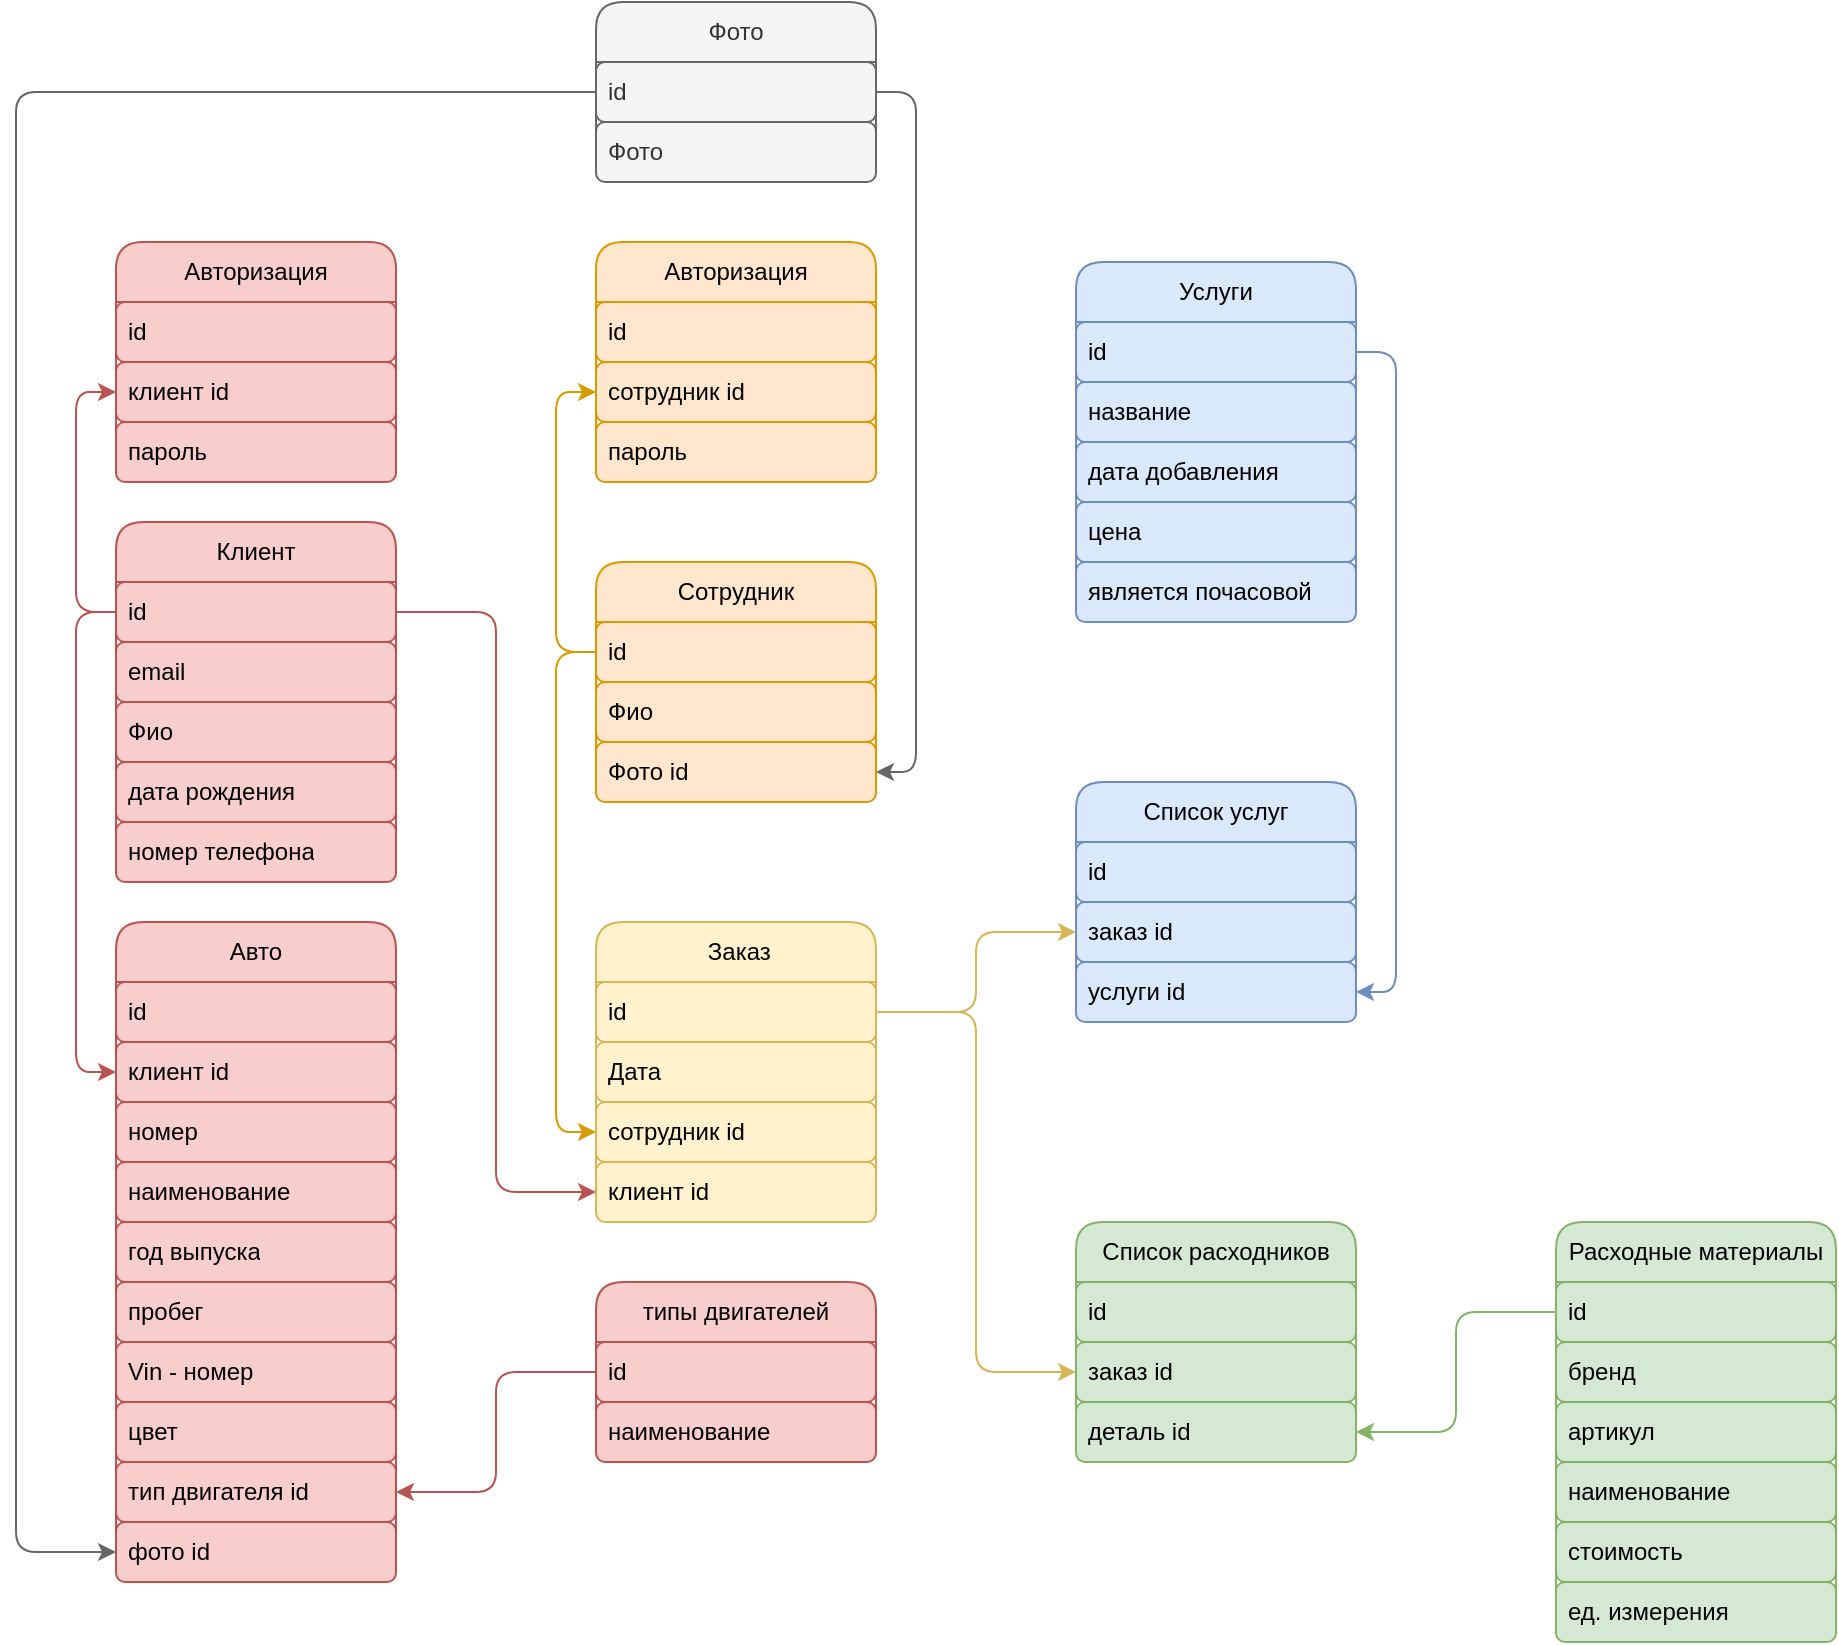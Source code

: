 <mxfile>
    <diagram name="Страница — 1" id="q16hMVxAOnnX4MOy0nK6">
        <mxGraphModel dx="986" dy="388" grid="1" gridSize="10" guides="1" tooltips="1" connect="1" arrows="1" fold="1" page="1" pageScale="1" pageWidth="827" pageHeight="1169" math="0" shadow="0">
            <root>
                <mxCell id="0"/>
                <mxCell id="1" parent="0"/>
                <mxCell id="fdLofAYkoKMmWaXegjoN-1" value="Клиент" style="swimlane;fontStyle=0;childLayout=stackLayout;horizontal=1;startSize=30;horizontalStack=0;resizeParent=1;resizeParentMax=0;resizeLast=0;collapsible=1;marginBottom=0;whiteSpace=wrap;html=1;fillColor=#f8cecc;strokeColor=#b85450;shadow=0;rounded=1;" parent="1" vertex="1">
                    <mxGeometry x="80" y="330" width="140" height="180" as="geometry"/>
                </mxCell>
                <mxCell id="fdLofAYkoKMmWaXegjoN-2" value="id" style="text;strokeColor=#b85450;fillColor=#f8cecc;align=left;verticalAlign=middle;spacingLeft=4;spacingRight=4;overflow=hidden;points=[[0,0.5],[1,0.5]];portConstraint=eastwest;rotatable=0;whiteSpace=wrap;html=1;shadow=0;rounded=1;" parent="fdLofAYkoKMmWaXegjoN-1" vertex="1">
                    <mxGeometry y="30" width="140" height="30" as="geometry"/>
                </mxCell>
                <mxCell id="fdLofAYkoKMmWaXegjoN-3" value="email" style="text;strokeColor=#b85450;fillColor=#f8cecc;align=left;verticalAlign=middle;spacingLeft=4;spacingRight=4;overflow=hidden;points=[[0,0.5],[1,0.5]];portConstraint=eastwest;rotatable=0;whiteSpace=wrap;html=1;shadow=0;rounded=1;" parent="fdLofAYkoKMmWaXegjoN-1" vertex="1">
                    <mxGeometry y="60" width="140" height="30" as="geometry"/>
                </mxCell>
                <mxCell id="fdLofAYkoKMmWaXegjoN-4" value="Фио" style="text;strokeColor=#b85450;fillColor=#f8cecc;align=left;verticalAlign=middle;spacingLeft=4;spacingRight=4;overflow=hidden;points=[[0,0.5],[1,0.5]];portConstraint=eastwest;rotatable=0;whiteSpace=wrap;html=1;shadow=0;rounded=1;" parent="fdLofAYkoKMmWaXegjoN-1" vertex="1">
                    <mxGeometry y="90" width="140" height="30" as="geometry"/>
                </mxCell>
                <mxCell id="fdLofAYkoKMmWaXegjoN-25" value="дата рождения" style="text;strokeColor=#b85450;fillColor=#f8cecc;align=left;verticalAlign=middle;spacingLeft=4;spacingRight=4;overflow=hidden;points=[[0,0.5],[1,0.5]];portConstraint=eastwest;rotatable=0;whiteSpace=wrap;html=1;shadow=0;rounded=1;" parent="fdLofAYkoKMmWaXegjoN-1" vertex="1">
                    <mxGeometry y="120" width="140" height="30" as="geometry"/>
                </mxCell>
                <mxCell id="i_hmal8mGVhi0oWho1Ok-89" value="номер телефона" style="text;strokeColor=#b85450;fillColor=#f8cecc;align=left;verticalAlign=middle;spacingLeft=4;spacingRight=4;overflow=hidden;points=[[0,0.5],[1,0.5]];portConstraint=eastwest;rotatable=0;whiteSpace=wrap;html=1;shadow=0;rounded=1;" parent="fdLofAYkoKMmWaXegjoN-1" vertex="1">
                    <mxGeometry y="150" width="140" height="30" as="geometry"/>
                </mxCell>
                <mxCell id="fdLofAYkoKMmWaXegjoN-5" value="Авто" style="swimlane;fontStyle=0;childLayout=stackLayout;horizontal=1;startSize=30;horizontalStack=0;resizeParent=1;resizeParentMax=0;resizeLast=0;collapsible=1;marginBottom=0;whiteSpace=wrap;html=1;fillColor=#f8cecc;strokeColor=#b85450;shadow=0;rounded=1;" parent="1" vertex="1">
                    <mxGeometry x="80" y="530" width="140" height="330" as="geometry"/>
                </mxCell>
                <mxCell id="fdLofAYkoKMmWaXegjoN-6" value="id" style="text;strokeColor=#b85450;fillColor=#f8cecc;align=left;verticalAlign=middle;spacingLeft=4;spacingRight=4;overflow=hidden;points=[[0,0.5],[1,0.5]];portConstraint=eastwest;rotatable=0;whiteSpace=wrap;html=1;shadow=0;rounded=1;" parent="fdLofAYkoKMmWaXegjoN-5" vertex="1">
                    <mxGeometry y="30" width="140" height="30" as="geometry"/>
                </mxCell>
                <mxCell id="i_hmal8mGVhi0oWho1Ok-14" value="клиент id" style="text;strokeColor=#b85450;fillColor=#f8cecc;align=left;verticalAlign=middle;spacingLeft=4;spacingRight=4;overflow=hidden;points=[[0,0.5],[1,0.5]];portConstraint=eastwest;rotatable=0;whiteSpace=wrap;html=1;shadow=0;rounded=1;" parent="fdLofAYkoKMmWaXegjoN-5" vertex="1">
                    <mxGeometry y="60" width="140" height="30" as="geometry"/>
                </mxCell>
                <mxCell id="fdLofAYkoKMmWaXegjoN-7" value="номер" style="text;strokeColor=#b85450;fillColor=#f8cecc;align=left;verticalAlign=middle;spacingLeft=4;spacingRight=4;overflow=hidden;points=[[0,0.5],[1,0.5]];portConstraint=eastwest;rotatable=0;whiteSpace=wrap;html=1;shadow=0;rounded=1;" parent="fdLofAYkoKMmWaXegjoN-5" vertex="1">
                    <mxGeometry y="90" width="140" height="30" as="geometry"/>
                </mxCell>
                <mxCell id="fdLofAYkoKMmWaXegjoN-8" value="наименование" style="text;strokeColor=#b85450;fillColor=#f8cecc;align=left;verticalAlign=middle;spacingLeft=4;spacingRight=4;overflow=hidden;points=[[0,0.5],[1,0.5]];portConstraint=eastwest;rotatable=0;whiteSpace=wrap;html=1;shadow=0;rounded=1;" parent="fdLofAYkoKMmWaXegjoN-5" vertex="1">
                    <mxGeometry y="120" width="140" height="30" as="geometry"/>
                </mxCell>
                <mxCell id="i_hmal8mGVhi0oWho1Ok-39" value="год выпуска" style="text;strokeColor=#b85450;fillColor=#f8cecc;align=left;verticalAlign=middle;spacingLeft=4;spacingRight=4;overflow=hidden;points=[[0,0.5],[1,0.5]];portConstraint=eastwest;rotatable=0;whiteSpace=wrap;html=1;shadow=0;rounded=1;" parent="fdLofAYkoKMmWaXegjoN-5" vertex="1">
                    <mxGeometry y="150" width="140" height="30" as="geometry"/>
                </mxCell>
                <mxCell id="i_hmal8mGVhi0oWho1Ok-40" value="пробег" style="text;strokeColor=#b85450;fillColor=#f8cecc;align=left;verticalAlign=middle;spacingLeft=4;spacingRight=4;overflow=hidden;points=[[0,0.5],[1,0.5]];portConstraint=eastwest;rotatable=0;whiteSpace=wrap;html=1;shadow=0;rounded=1;" parent="fdLofAYkoKMmWaXegjoN-5" vertex="1">
                    <mxGeometry y="180" width="140" height="30" as="geometry"/>
                </mxCell>
                <mxCell id="i_hmal8mGVhi0oWho1Ok-42" value="Vin - номер" style="text;strokeColor=#b85450;fillColor=#f8cecc;align=left;verticalAlign=middle;spacingLeft=4;spacingRight=4;overflow=hidden;points=[[0,0.5],[1,0.5]];portConstraint=eastwest;rotatable=0;whiteSpace=wrap;html=1;shadow=0;rounded=1;" parent="fdLofAYkoKMmWaXegjoN-5" vertex="1">
                    <mxGeometry y="210" width="140" height="30" as="geometry"/>
                </mxCell>
                <mxCell id="i_hmal8mGVhi0oWho1Ok-43" value="цвет" style="text;strokeColor=#b85450;fillColor=#f8cecc;align=left;verticalAlign=middle;spacingLeft=4;spacingRight=4;overflow=hidden;points=[[0,0.5],[1,0.5]];portConstraint=eastwest;rotatable=0;whiteSpace=wrap;html=1;shadow=0;rounded=1;" parent="fdLofAYkoKMmWaXegjoN-5" vertex="1">
                    <mxGeometry y="240" width="140" height="30" as="geometry"/>
                </mxCell>
                <mxCell id="i_hmal8mGVhi0oWho1Ok-45" value="тип двигателя id" style="text;strokeColor=#b85450;fillColor=#f8cecc;align=left;verticalAlign=middle;spacingLeft=4;spacingRight=4;overflow=hidden;points=[[0,0.5],[1,0.5]];portConstraint=eastwest;rotatable=0;whiteSpace=wrap;html=1;shadow=0;rounded=1;" parent="fdLofAYkoKMmWaXegjoN-5" vertex="1">
                    <mxGeometry y="270" width="140" height="30" as="geometry"/>
                </mxCell>
                <mxCell id="4DNt4F5XeeoYitIYZ9lD-1" value="фото id" style="text;strokeColor=#b85450;fillColor=#f8cecc;align=left;verticalAlign=middle;spacingLeft=4;spacingRight=4;overflow=hidden;points=[[0,0.5],[1,0.5]];portConstraint=eastwest;rotatable=0;whiteSpace=wrap;html=1;shadow=0;rounded=1;" parent="fdLofAYkoKMmWaXegjoN-5" vertex="1">
                    <mxGeometry y="300" width="140" height="30" as="geometry"/>
                </mxCell>
                <mxCell id="fdLofAYkoKMmWaXegjoN-9" value="Сотрудник" style="swimlane;fontStyle=0;childLayout=stackLayout;horizontal=1;startSize=30;horizontalStack=0;resizeParent=1;resizeParentMax=0;resizeLast=0;collapsible=1;marginBottom=0;whiteSpace=wrap;html=1;fillColor=#ffe6cc;strokeColor=#d79b00;shadow=0;rounded=1;" parent="1" vertex="1">
                    <mxGeometry x="320" y="350" width="140" height="120" as="geometry"/>
                </mxCell>
                <mxCell id="fdLofAYkoKMmWaXegjoN-10" value="id" style="text;strokeColor=#d79b00;fillColor=#ffe6cc;align=left;verticalAlign=middle;spacingLeft=4;spacingRight=4;overflow=hidden;points=[[0,0.5],[1,0.5]];portConstraint=eastwest;rotatable=0;whiteSpace=wrap;html=1;shadow=0;rounded=1;" parent="fdLofAYkoKMmWaXegjoN-9" vertex="1">
                    <mxGeometry y="30" width="140" height="30" as="geometry"/>
                </mxCell>
                <mxCell id="fdLofAYkoKMmWaXegjoN-11" value="Фио" style="text;strokeColor=#d79b00;fillColor=#ffe6cc;align=left;verticalAlign=middle;spacingLeft=4;spacingRight=4;overflow=hidden;points=[[0,0.5],[1,0.5]];portConstraint=eastwest;rotatable=0;whiteSpace=wrap;html=1;shadow=0;rounded=1;" parent="fdLofAYkoKMmWaXegjoN-9" vertex="1">
                    <mxGeometry y="60" width="140" height="30" as="geometry"/>
                </mxCell>
                <mxCell id="0YTv_paRSZFC54h2fcE_-8" value="Фото id" style="text;strokeColor=#d79b00;fillColor=#ffe6cc;align=left;verticalAlign=middle;spacingLeft=4;spacingRight=4;overflow=hidden;points=[[0,0.5],[1,0.5]];portConstraint=eastwest;rotatable=0;whiteSpace=wrap;html=1;shadow=0;rounded=1;" parent="fdLofAYkoKMmWaXegjoN-9" vertex="1">
                    <mxGeometry y="90" width="140" height="30" as="geometry"/>
                </mxCell>
                <mxCell id="fdLofAYkoKMmWaXegjoN-13" value="Авторизация" style="swimlane;fontStyle=0;childLayout=stackLayout;horizontal=1;startSize=30;horizontalStack=0;resizeParent=1;resizeParentMax=0;resizeLast=0;collapsible=1;marginBottom=0;whiteSpace=wrap;html=1;fillColor=#f8cecc;strokeColor=#b85450;shadow=0;rounded=1;" parent="1" vertex="1">
                    <mxGeometry x="80" y="190" width="140" height="120" as="geometry"/>
                </mxCell>
                <mxCell id="fdLofAYkoKMmWaXegjoN-14" value="id" style="text;strokeColor=#b85450;fillColor=#f8cecc;align=left;verticalAlign=middle;spacingLeft=4;spacingRight=4;overflow=hidden;points=[[0,0.5],[1,0.5]];portConstraint=eastwest;rotatable=0;whiteSpace=wrap;html=1;shadow=0;rounded=1;" parent="fdLofAYkoKMmWaXegjoN-13" vertex="1">
                    <mxGeometry y="30" width="140" height="30" as="geometry"/>
                </mxCell>
                <mxCell id="fdLofAYkoKMmWaXegjoN-15" value="клиент id" style="text;strokeColor=#b85450;fillColor=#f8cecc;align=left;verticalAlign=middle;spacingLeft=4;spacingRight=4;overflow=hidden;points=[[0,0.5],[1,0.5]];portConstraint=eastwest;rotatable=0;whiteSpace=wrap;html=1;shadow=0;rounded=1;" parent="fdLofAYkoKMmWaXegjoN-13" vertex="1">
                    <mxGeometry y="60" width="140" height="30" as="geometry"/>
                </mxCell>
                <mxCell id="fdLofAYkoKMmWaXegjoN-16" value="пароль" style="text;strokeColor=#b85450;fillColor=#f8cecc;align=left;verticalAlign=middle;spacingLeft=4;spacingRight=4;overflow=hidden;points=[[0,0.5],[1,0.5]];portConstraint=eastwest;rotatable=0;whiteSpace=wrap;html=1;shadow=0;rounded=1;" parent="fdLofAYkoKMmWaXegjoN-13" vertex="1">
                    <mxGeometry y="90" width="140" height="30" as="geometry"/>
                </mxCell>
                <mxCell id="fdLofAYkoKMmWaXegjoN-17" value="&amp;nbsp;Заказ" style="swimlane;fontStyle=0;childLayout=stackLayout;horizontal=1;startSize=30;horizontalStack=0;resizeParent=1;resizeParentMax=0;resizeLast=0;collapsible=1;marginBottom=0;whiteSpace=wrap;html=1;fillColor=#fff2cc;strokeColor=#d6b656;shadow=0;rounded=1;" parent="1" vertex="1">
                    <mxGeometry x="320" y="530" width="140" height="150" as="geometry"/>
                </mxCell>
                <mxCell id="fdLofAYkoKMmWaXegjoN-18" value="id" style="text;strokeColor=#d6b656;fillColor=#fff2cc;align=left;verticalAlign=middle;spacingLeft=4;spacingRight=4;overflow=hidden;points=[[0,0.5],[1,0.5]];portConstraint=eastwest;rotatable=0;whiteSpace=wrap;html=1;shadow=0;rounded=1;" parent="fdLofAYkoKMmWaXegjoN-17" vertex="1">
                    <mxGeometry y="30" width="140" height="30" as="geometry"/>
                </mxCell>
                <mxCell id="fdLofAYkoKMmWaXegjoN-19" value="Дата" style="text;strokeColor=#d6b656;fillColor=#fff2cc;align=left;verticalAlign=middle;spacingLeft=4;spacingRight=4;overflow=hidden;points=[[0,0.5],[1,0.5]];portConstraint=eastwest;rotatable=0;whiteSpace=wrap;html=1;shadow=0;rounded=1;" parent="fdLofAYkoKMmWaXegjoN-17" vertex="1">
                    <mxGeometry y="60" width="140" height="30" as="geometry"/>
                </mxCell>
                <mxCell id="i_hmal8mGVhi0oWho1Ok-17" value="сотрудник id" style="text;strokeColor=#d6b656;fillColor=#fff2cc;align=left;verticalAlign=middle;spacingLeft=4;spacingRight=4;overflow=hidden;points=[[0,0.5],[1,0.5]];portConstraint=eastwest;rotatable=0;whiteSpace=wrap;html=1;shadow=0;rounded=1;" parent="fdLofAYkoKMmWaXegjoN-17" vertex="1">
                    <mxGeometry y="90" width="140" height="30" as="geometry"/>
                </mxCell>
                <mxCell id="fdLofAYkoKMmWaXegjoN-20" value="клиент id" style="text;strokeColor=#d6b656;fillColor=#fff2cc;align=left;verticalAlign=middle;spacingLeft=4;spacingRight=4;overflow=hidden;points=[[0,0.5],[1,0.5]];portConstraint=eastwest;rotatable=0;whiteSpace=wrap;html=1;shadow=0;rounded=1;" parent="fdLofAYkoKMmWaXegjoN-17" vertex="1">
                    <mxGeometry y="120" width="140" height="30" as="geometry"/>
                </mxCell>
                <mxCell id="fdLofAYkoKMmWaXegjoN-21" value="Услуги" style="swimlane;fontStyle=0;childLayout=stackLayout;horizontal=1;startSize=30;horizontalStack=0;resizeParent=1;resizeParentMax=0;resizeLast=0;collapsible=1;marginBottom=0;whiteSpace=wrap;html=1;fillColor=#dae8fc;strokeColor=#6c8ebf;shadow=0;rounded=1;" parent="1" vertex="1">
                    <mxGeometry x="560" y="200" width="140" height="180" as="geometry"/>
                </mxCell>
                <mxCell id="fdLofAYkoKMmWaXegjoN-22" value="id" style="text;strokeColor=#6c8ebf;fillColor=#dae8fc;align=left;verticalAlign=middle;spacingLeft=4;spacingRight=4;overflow=hidden;points=[[0,0.5],[1,0.5]];portConstraint=eastwest;rotatable=0;whiteSpace=wrap;html=1;shadow=0;rounded=1;" parent="fdLofAYkoKMmWaXegjoN-21" vertex="1">
                    <mxGeometry y="30" width="140" height="30" as="geometry"/>
                </mxCell>
                <mxCell id="fdLofAYkoKMmWaXegjoN-23" value="название" style="text;strokeColor=#6c8ebf;fillColor=#dae8fc;align=left;verticalAlign=middle;spacingLeft=4;spacingRight=4;overflow=hidden;points=[[0,0.5],[1,0.5]];portConstraint=eastwest;rotatable=0;whiteSpace=wrap;html=1;shadow=0;rounded=1;" parent="fdLofAYkoKMmWaXegjoN-21" vertex="1">
                    <mxGeometry y="60" width="140" height="30" as="geometry"/>
                </mxCell>
                <mxCell id="i_hmal8mGVhi0oWho1Ok-1" value="дата добавления" style="text;strokeColor=#6c8ebf;fillColor=#dae8fc;align=left;verticalAlign=middle;spacingLeft=4;spacingRight=4;overflow=hidden;points=[[0,0.5],[1,0.5]];portConstraint=eastwest;rotatable=0;whiteSpace=wrap;html=1;shadow=0;rounded=1;" parent="fdLofAYkoKMmWaXegjoN-21" vertex="1">
                    <mxGeometry y="90" width="140" height="30" as="geometry"/>
                </mxCell>
                <mxCell id="i_hmal8mGVhi0oWho1Ok-2" value="цена" style="text;strokeColor=#6c8ebf;fillColor=#dae8fc;align=left;verticalAlign=middle;spacingLeft=4;spacingRight=4;overflow=hidden;points=[[0,0.5],[1,0.5]];portConstraint=eastwest;rotatable=0;whiteSpace=wrap;html=1;shadow=0;rounded=1;" parent="fdLofAYkoKMmWaXegjoN-21" vertex="1">
                    <mxGeometry y="120" width="140" height="30" as="geometry"/>
                </mxCell>
                <mxCell id="i_hmal8mGVhi0oWho1Ok-38" value="является почасовой" style="text;strokeColor=#6c8ebf;fillColor=#dae8fc;align=left;verticalAlign=middle;spacingLeft=4;spacingRight=4;overflow=hidden;points=[[0,0.5],[1,0.5]];portConstraint=eastwest;rotatable=0;whiteSpace=wrap;html=1;shadow=0;rounded=1;" parent="fdLofAYkoKMmWaXegjoN-21" vertex="1">
                    <mxGeometry y="150" width="140" height="30" as="geometry"/>
                </mxCell>
                <mxCell id="i_hmal8mGVhi0oWho1Ok-13" style="edgeStyle=orthogonalEdgeStyle;rounded=1;orthogonalLoop=1;jettySize=auto;html=1;exitX=0;exitY=0.5;exitDx=0;exitDy=0;entryX=0;entryY=0.5;entryDx=0;entryDy=0;fillColor=#f8cecc;strokeColor=#b85450;shadow=0;" parent="1" source="fdLofAYkoKMmWaXegjoN-2" target="fdLofAYkoKMmWaXegjoN-15" edge="1">
                    <mxGeometry relative="1" as="geometry"/>
                </mxCell>
                <mxCell id="i_hmal8mGVhi0oWho1Ok-15" style="edgeStyle=orthogonalEdgeStyle;rounded=1;orthogonalLoop=1;jettySize=auto;html=1;exitX=0;exitY=0.5;exitDx=0;exitDy=0;entryX=0;entryY=0.5;entryDx=0;entryDy=0;fillColor=#f8cecc;strokeColor=#b85450;shadow=0;" parent="1" source="fdLofAYkoKMmWaXegjoN-2" target="i_hmal8mGVhi0oWho1Ok-14" edge="1">
                    <mxGeometry relative="1" as="geometry"/>
                </mxCell>
                <mxCell id="i_hmal8mGVhi0oWho1Ok-16" style="edgeStyle=orthogonalEdgeStyle;rounded=1;orthogonalLoop=1;jettySize=auto;html=1;exitX=1;exitY=0.5;exitDx=0;exitDy=0;entryX=0;entryY=0.5;entryDx=0;entryDy=0;fillColor=#f8cecc;strokeColor=#b85450;shadow=0;" parent="1" source="fdLofAYkoKMmWaXegjoN-2" target="fdLofAYkoKMmWaXegjoN-20" edge="1">
                    <mxGeometry relative="1" as="geometry"/>
                </mxCell>
                <mxCell id="i_hmal8mGVhi0oWho1Ok-18" style="edgeStyle=orthogonalEdgeStyle;rounded=1;orthogonalLoop=1;jettySize=auto;html=1;exitX=0;exitY=0.5;exitDx=0;exitDy=0;entryX=0;entryY=0.5;entryDx=0;entryDy=0;fillColor=#ffe6cc;strokeColor=#d79b00;shadow=0;" parent="1" source="fdLofAYkoKMmWaXegjoN-10" target="i_hmal8mGVhi0oWho1Ok-17" edge="1">
                    <mxGeometry relative="1" as="geometry"/>
                </mxCell>
                <mxCell id="i_hmal8mGVhi0oWho1Ok-20" value="Список услуг" style="swimlane;fontStyle=0;childLayout=stackLayout;horizontal=1;startSize=30;horizontalStack=0;resizeParent=1;resizeParentMax=0;resizeLast=0;collapsible=1;marginBottom=0;whiteSpace=wrap;html=1;fillColor=#dae8fc;strokeColor=#6c8ebf;shadow=0;rounded=1;" parent="1" vertex="1">
                    <mxGeometry x="560" y="460" width="140" height="120" as="geometry"/>
                </mxCell>
                <mxCell id="i_hmal8mGVhi0oWho1Ok-21" value="id" style="text;strokeColor=#6c8ebf;fillColor=#dae8fc;align=left;verticalAlign=middle;spacingLeft=4;spacingRight=4;overflow=hidden;points=[[0,0.5],[1,0.5]];portConstraint=eastwest;rotatable=0;whiteSpace=wrap;html=1;shadow=0;rounded=1;" parent="i_hmal8mGVhi0oWho1Ok-20" vertex="1">
                    <mxGeometry y="30" width="140" height="30" as="geometry"/>
                </mxCell>
                <mxCell id="i_hmal8mGVhi0oWho1Ok-22" value="заказ id" style="text;strokeColor=#6c8ebf;fillColor=#dae8fc;align=left;verticalAlign=middle;spacingLeft=4;spacingRight=4;overflow=hidden;points=[[0,0.5],[1,0.5]];portConstraint=eastwest;rotatable=0;whiteSpace=wrap;html=1;shadow=0;rounded=1;" parent="i_hmal8mGVhi0oWho1Ok-20" vertex="1">
                    <mxGeometry y="60" width="140" height="30" as="geometry"/>
                </mxCell>
                <mxCell id="i_hmal8mGVhi0oWho1Ok-25" value="услуги id" style="text;strokeColor=#6c8ebf;fillColor=#dae8fc;align=left;verticalAlign=middle;spacingLeft=4;spacingRight=4;overflow=hidden;points=[[0,0.5],[1,0.5]];portConstraint=eastwest;rotatable=0;whiteSpace=wrap;html=1;shadow=0;rounded=1;" parent="i_hmal8mGVhi0oWho1Ok-20" vertex="1">
                    <mxGeometry y="90" width="140" height="30" as="geometry"/>
                </mxCell>
                <mxCell id="i_hmal8mGVhi0oWho1Ok-24" style="edgeStyle=orthogonalEdgeStyle;rounded=1;orthogonalLoop=1;jettySize=auto;html=1;exitX=1;exitY=0.5;exitDx=0;exitDy=0;entryX=0;entryY=0.5;entryDx=0;entryDy=0;fillColor=#fff2cc;strokeColor=#d6b656;shadow=0;" parent="1" source="fdLofAYkoKMmWaXegjoN-18" target="i_hmal8mGVhi0oWho1Ok-22" edge="1">
                    <mxGeometry relative="1" as="geometry"/>
                </mxCell>
                <mxCell id="i_hmal8mGVhi0oWho1Ok-26" style="edgeStyle=orthogonalEdgeStyle;rounded=1;orthogonalLoop=1;jettySize=auto;html=1;exitX=1;exitY=0.5;exitDx=0;exitDy=0;entryX=1;entryY=0.5;entryDx=0;entryDy=0;fillColor=#dae8fc;strokeColor=#6c8ebf;shadow=0;" parent="1" source="fdLofAYkoKMmWaXegjoN-22" target="i_hmal8mGVhi0oWho1Ok-25" edge="1">
                    <mxGeometry relative="1" as="geometry"/>
                </mxCell>
                <mxCell id="i_hmal8mGVhi0oWho1Ok-27" value="Авторизация" style="swimlane;fontStyle=0;childLayout=stackLayout;horizontal=1;startSize=30;horizontalStack=0;resizeParent=1;resizeParentMax=0;resizeLast=0;collapsible=1;marginBottom=0;whiteSpace=wrap;html=1;fillColor=#ffe6cc;strokeColor=#d79b00;shadow=0;rounded=1;" parent="1" vertex="1">
                    <mxGeometry x="320" y="190" width="140" height="120" as="geometry"/>
                </mxCell>
                <mxCell id="i_hmal8mGVhi0oWho1Ok-28" value="id" style="text;strokeColor=#d79b00;fillColor=#ffe6cc;align=left;verticalAlign=middle;spacingLeft=4;spacingRight=4;overflow=hidden;points=[[0,0.5],[1,0.5]];portConstraint=eastwest;rotatable=0;whiteSpace=wrap;html=1;shadow=0;rounded=1;" parent="i_hmal8mGVhi0oWho1Ok-27" vertex="1">
                    <mxGeometry y="30" width="140" height="30" as="geometry"/>
                </mxCell>
                <mxCell id="i_hmal8mGVhi0oWho1Ok-29" value="сотрудник id" style="text;strokeColor=#d79b00;fillColor=#ffe6cc;align=left;verticalAlign=middle;spacingLeft=4;spacingRight=4;overflow=hidden;points=[[0,0.5],[1,0.5]];portConstraint=eastwest;rotatable=0;whiteSpace=wrap;html=1;shadow=0;rounded=1;" parent="i_hmal8mGVhi0oWho1Ok-27" vertex="1">
                    <mxGeometry y="60" width="140" height="30" as="geometry"/>
                </mxCell>
                <mxCell id="i_hmal8mGVhi0oWho1Ok-30" value="пароль" style="text;strokeColor=#d79b00;fillColor=#ffe6cc;align=left;verticalAlign=middle;spacingLeft=4;spacingRight=4;overflow=hidden;points=[[0,0.5],[1,0.5]];portConstraint=eastwest;rotatable=0;whiteSpace=wrap;html=1;shadow=0;rounded=1;" parent="i_hmal8mGVhi0oWho1Ok-27" vertex="1">
                    <mxGeometry y="90" width="140" height="30" as="geometry"/>
                </mxCell>
                <mxCell id="i_hmal8mGVhi0oWho1Ok-32" style="edgeStyle=orthogonalEdgeStyle;rounded=1;orthogonalLoop=1;jettySize=auto;html=1;exitX=0;exitY=0.5;exitDx=0;exitDy=0;entryX=0;entryY=0.5;entryDx=0;entryDy=0;fillColor=#ffe6cc;strokeColor=#d79b00;shadow=0;" parent="1" source="fdLofAYkoKMmWaXegjoN-10" target="i_hmal8mGVhi0oWho1Ok-29" edge="1">
                    <mxGeometry relative="1" as="geometry"/>
                </mxCell>
                <mxCell id="i_hmal8mGVhi0oWho1Ok-46" value="типы двигателей" style="swimlane;fontStyle=0;childLayout=stackLayout;horizontal=1;startSize=30;horizontalStack=0;resizeParent=1;resizeParentMax=0;resizeLast=0;collapsible=1;marginBottom=0;whiteSpace=wrap;html=1;fillColor=#f8cecc;strokeColor=#b85450;shadow=0;rounded=1;" parent="1" vertex="1">
                    <mxGeometry x="320" y="710" width="140" height="90" as="geometry"/>
                </mxCell>
                <mxCell id="i_hmal8mGVhi0oWho1Ok-47" value="id" style="text;strokeColor=#b85450;fillColor=#f8cecc;align=left;verticalAlign=middle;spacingLeft=4;spacingRight=4;overflow=hidden;points=[[0,0.5],[1,0.5]];portConstraint=eastwest;rotatable=0;whiteSpace=wrap;html=1;shadow=0;rounded=1;" parent="i_hmal8mGVhi0oWho1Ok-46" vertex="1">
                    <mxGeometry y="30" width="140" height="30" as="geometry"/>
                </mxCell>
                <mxCell id="i_hmal8mGVhi0oWho1Ok-48" value="наименование" style="text;strokeColor=#b85450;fillColor=#f8cecc;align=left;verticalAlign=middle;spacingLeft=4;spacingRight=4;overflow=hidden;points=[[0,0.5],[1,0.5]];portConstraint=eastwest;rotatable=0;whiteSpace=wrap;html=1;shadow=0;rounded=1;" parent="i_hmal8mGVhi0oWho1Ok-46" vertex="1">
                    <mxGeometry y="60" width="140" height="30" as="geometry"/>
                </mxCell>
                <mxCell id="i_hmal8mGVhi0oWho1Ok-50" style="edgeStyle=orthogonalEdgeStyle;rounded=1;orthogonalLoop=1;jettySize=auto;html=1;exitX=0;exitY=0.5;exitDx=0;exitDy=0;entryX=1;entryY=0.5;entryDx=0;entryDy=0;fillColor=#f8cecc;strokeColor=#b85450;shadow=0;" parent="1" source="i_hmal8mGVhi0oWho1Ok-47" target="i_hmal8mGVhi0oWho1Ok-45" edge="1">
                    <mxGeometry relative="1" as="geometry"/>
                </mxCell>
                <mxCell id="i_hmal8mGVhi0oWho1Ok-58" value="Расходные материалы" style="swimlane;fontStyle=0;childLayout=stackLayout;horizontal=1;startSize=30;horizontalStack=0;resizeParent=1;resizeParentMax=0;resizeLast=0;collapsible=1;marginBottom=0;whiteSpace=wrap;html=1;fillColor=#d5e8d4;strokeColor=#82b366;shadow=0;rounded=1;" parent="1" vertex="1">
                    <mxGeometry x="800" y="680" width="140" height="210" as="geometry"/>
                </mxCell>
                <mxCell id="i_hmal8mGVhi0oWho1Ok-59" value="id" style="text;strokeColor=#82b366;fillColor=#d5e8d4;align=left;verticalAlign=middle;spacingLeft=4;spacingRight=4;overflow=hidden;points=[[0,0.5],[1,0.5]];portConstraint=eastwest;rotatable=0;whiteSpace=wrap;html=1;shadow=0;rounded=1;" parent="i_hmal8mGVhi0oWho1Ok-58" vertex="1">
                    <mxGeometry y="30" width="140" height="30" as="geometry"/>
                </mxCell>
                <mxCell id="i_hmal8mGVhi0oWho1Ok-81" value="бренд" style="text;strokeColor=#82b366;fillColor=#d5e8d4;align=left;verticalAlign=middle;spacingLeft=4;spacingRight=4;overflow=hidden;points=[[0,0.5],[1,0.5]];portConstraint=eastwest;rotatable=0;whiteSpace=wrap;html=1;shadow=0;rounded=1;" parent="i_hmal8mGVhi0oWho1Ok-58" vertex="1">
                    <mxGeometry y="60" width="140" height="30" as="geometry"/>
                </mxCell>
                <mxCell id="i_hmal8mGVhi0oWho1Ok-80" value="артикул" style="text;strokeColor=#82b366;fillColor=#d5e8d4;align=left;verticalAlign=middle;spacingLeft=4;spacingRight=4;overflow=hidden;points=[[0,0.5],[1,0.5]];portConstraint=eastwest;rotatable=0;whiteSpace=wrap;html=1;shadow=0;rounded=1;" parent="i_hmal8mGVhi0oWho1Ok-58" vertex="1">
                    <mxGeometry y="90" width="140" height="30" as="geometry"/>
                </mxCell>
                <mxCell id="i_hmal8mGVhi0oWho1Ok-60" value="наименование" style="text;strokeColor=#82b366;fillColor=#d5e8d4;align=left;verticalAlign=middle;spacingLeft=4;spacingRight=4;overflow=hidden;points=[[0,0.5],[1,0.5]];portConstraint=eastwest;rotatable=0;whiteSpace=wrap;html=1;shadow=0;rounded=1;" parent="i_hmal8mGVhi0oWho1Ok-58" vertex="1">
                    <mxGeometry y="120" width="140" height="30" as="geometry"/>
                </mxCell>
                <mxCell id="i_hmal8mGVhi0oWho1Ok-61" value="стоимость" style="text;strokeColor=#82b366;fillColor=#d5e8d4;align=left;verticalAlign=middle;spacingLeft=4;spacingRight=4;overflow=hidden;points=[[0,0.5],[1,0.5]];portConstraint=eastwest;rotatable=0;whiteSpace=wrap;html=1;shadow=0;rounded=1;" parent="i_hmal8mGVhi0oWho1Ok-58" vertex="1">
                    <mxGeometry y="150" width="140" height="30" as="geometry"/>
                </mxCell>
                <mxCell id="i_hmal8mGVhi0oWho1Ok-78" value="ед. измерения" style="text;strokeColor=#82b366;fillColor=#d5e8d4;align=left;verticalAlign=middle;spacingLeft=4;spacingRight=4;overflow=hidden;points=[[0,0.5],[1,0.5]];portConstraint=eastwest;rotatable=0;whiteSpace=wrap;html=1;shadow=0;rounded=1;" parent="i_hmal8mGVhi0oWho1Ok-58" vertex="1">
                    <mxGeometry y="180" width="140" height="30" as="geometry"/>
                </mxCell>
                <mxCell id="i_hmal8mGVhi0oWho1Ok-62" value="Список расходников" style="swimlane;fontStyle=0;childLayout=stackLayout;horizontal=1;startSize=30;horizontalStack=0;resizeParent=1;resizeParentMax=0;resizeLast=0;collapsible=1;marginBottom=0;whiteSpace=wrap;html=1;fillColor=#d5e8d4;strokeColor=#82b366;shadow=0;rounded=1;" parent="1" vertex="1">
                    <mxGeometry x="560" y="680" width="140" height="120" as="geometry"/>
                </mxCell>
                <mxCell id="i_hmal8mGVhi0oWho1Ok-63" value="id" style="text;strokeColor=#82b366;fillColor=#d5e8d4;align=left;verticalAlign=middle;spacingLeft=4;spacingRight=4;overflow=hidden;points=[[0,0.5],[1,0.5]];portConstraint=eastwest;rotatable=0;whiteSpace=wrap;html=1;shadow=0;rounded=1;" parent="i_hmal8mGVhi0oWho1Ok-62" vertex="1">
                    <mxGeometry y="30" width="140" height="30" as="geometry"/>
                </mxCell>
                <mxCell id="i_hmal8mGVhi0oWho1Ok-64" value="заказ id" style="text;strokeColor=#82b366;fillColor=#d5e8d4;align=left;verticalAlign=middle;spacingLeft=4;spacingRight=4;overflow=hidden;points=[[0,0.5],[1,0.5]];portConstraint=eastwest;rotatable=0;whiteSpace=wrap;html=1;shadow=0;rounded=1;" parent="i_hmal8mGVhi0oWho1Ok-62" vertex="1">
                    <mxGeometry y="60" width="140" height="30" as="geometry"/>
                </mxCell>
                <mxCell id="i_hmal8mGVhi0oWho1Ok-65" value="деталь id" style="text;strokeColor=#82b366;fillColor=#d5e8d4;align=left;verticalAlign=middle;spacingLeft=4;spacingRight=4;overflow=hidden;points=[[0,0.5],[1,0.5]];portConstraint=eastwest;rotatable=0;whiteSpace=wrap;html=1;shadow=0;rounded=1;" parent="i_hmal8mGVhi0oWho1Ok-62" vertex="1">
                    <mxGeometry y="90" width="140" height="30" as="geometry"/>
                </mxCell>
                <mxCell id="i_hmal8mGVhi0oWho1Ok-67" style="edgeStyle=orthogonalEdgeStyle;rounded=1;orthogonalLoop=1;jettySize=auto;html=1;exitX=0;exitY=0.5;exitDx=0;exitDy=0;entryX=1;entryY=0.5;entryDx=0;entryDy=0;fillColor=#e1d5e7;strokeColor=#9673a6;shadow=0;" parent="1" edge="1">
                    <mxGeometry relative="1" as="geometry">
                        <mxPoint x="700" y="745" as="targetPoint"/>
                    </mxGeometry>
                </mxCell>
                <mxCell id="i_hmal8mGVhi0oWho1Ok-68" style="edgeStyle=orthogonalEdgeStyle;rounded=1;orthogonalLoop=1;jettySize=auto;html=1;exitX=0;exitY=0.5;exitDx=0;exitDy=0;entryX=1;entryY=0.5;entryDx=0;entryDy=0;fillColor=#d5e8d4;strokeColor=#82b366;shadow=0;" parent="1" source="i_hmal8mGVhi0oWho1Ok-59" target="i_hmal8mGVhi0oWho1Ok-65" edge="1">
                    <mxGeometry relative="1" as="geometry"/>
                </mxCell>
                <mxCell id="i_hmal8mGVhi0oWho1Ok-69" style="edgeStyle=orthogonalEdgeStyle;rounded=1;orthogonalLoop=1;jettySize=auto;html=1;exitX=1;exitY=0.5;exitDx=0;exitDy=0;entryX=0;entryY=0.5;entryDx=0;entryDy=0;fillColor=#fff2cc;strokeColor=#d6b656;shadow=0;" parent="1" source="fdLofAYkoKMmWaXegjoN-18" target="i_hmal8mGVhi0oWho1Ok-64" edge="1">
                    <mxGeometry relative="1" as="geometry">
                        <Array as="points">
                            <mxPoint x="510" y="575"/>
                            <mxPoint x="510" y="755"/>
                        </Array>
                    </mxGeometry>
                </mxCell>
                <mxCell id="0YTv_paRSZFC54h2fcE_-3" value="Фото" style="swimlane;fontStyle=0;childLayout=stackLayout;horizontal=1;startSize=30;horizontalStack=0;resizeParent=1;resizeParentMax=0;resizeLast=0;collapsible=1;marginBottom=0;whiteSpace=wrap;html=1;fillColor=#f5f5f5;strokeColor=#666666;fontColor=#333333;shadow=0;rounded=1;" parent="1" vertex="1">
                    <mxGeometry x="320" y="70" width="140" height="90" as="geometry"/>
                </mxCell>
                <mxCell id="0YTv_paRSZFC54h2fcE_-4" value="id" style="text;strokeColor=#666666;fillColor=#f5f5f5;align=left;verticalAlign=middle;spacingLeft=4;spacingRight=4;overflow=hidden;points=[[0,0.5],[1,0.5]];portConstraint=eastwest;rotatable=0;whiteSpace=wrap;html=1;fontColor=#333333;shadow=0;rounded=1;" parent="0YTv_paRSZFC54h2fcE_-3" vertex="1">
                    <mxGeometry y="30" width="140" height="30" as="geometry"/>
                </mxCell>
                <mxCell id="0YTv_paRSZFC54h2fcE_-5" value="Фото" style="text;strokeColor=#666666;fillColor=#f5f5f5;align=left;verticalAlign=middle;spacingLeft=4;spacingRight=4;overflow=hidden;points=[[0,0.5],[1,0.5]];portConstraint=eastwest;rotatable=0;whiteSpace=wrap;html=1;fontColor=#333333;shadow=0;rounded=1;" parent="0YTv_paRSZFC54h2fcE_-3" vertex="1">
                    <mxGeometry y="60" width="140" height="30" as="geometry"/>
                </mxCell>
                <mxCell id="0YTv_paRSZFC54h2fcE_-9" style="edgeStyle=orthogonalEdgeStyle;rounded=1;orthogonalLoop=1;jettySize=auto;html=1;exitX=1;exitY=0.5;exitDx=0;exitDy=0;entryX=1;entryY=0.5;entryDx=0;entryDy=0;fillColor=#f5f5f5;strokeColor=#666666;shadow=0;" parent="1" source="0YTv_paRSZFC54h2fcE_-4" target="0YTv_paRSZFC54h2fcE_-8" edge="1">
                    <mxGeometry relative="1" as="geometry"/>
                </mxCell>
                <mxCell id="4DNt4F5XeeoYitIYZ9lD-2" style="edgeStyle=orthogonalEdgeStyle;rounded=1;orthogonalLoop=1;jettySize=auto;html=1;exitX=0;exitY=0.5;exitDx=0;exitDy=0;entryX=0;entryY=0.5;entryDx=0;entryDy=0;fillColor=#f5f5f5;strokeColor=#666666;" parent="1" source="0YTv_paRSZFC54h2fcE_-3" target="4DNt4F5XeeoYitIYZ9lD-1" edge="1">
                    <mxGeometry relative="1" as="geometry">
                        <Array as="points">
                            <mxPoint x="30" y="115"/>
                            <mxPoint x="30" y="845"/>
                        </Array>
                    </mxGeometry>
                </mxCell>
            </root>
        </mxGraphModel>
    </diagram>
</mxfile>
